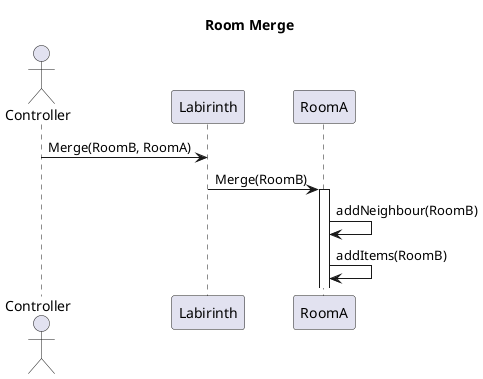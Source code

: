 @startuml
title Room Merge

actor Controller
 
    Controller -> Labirinth  : Merge(RoomB, RoomA) 
    Labirinth -> RoomA : Merge(RoomB) 
    activate RoomA
        RoomA -> RoomA : addNeighbour(RoomB)
        RoomA -> RoomA : addItems(RoomB)
    /' deactivate RoomA '/
@enduml